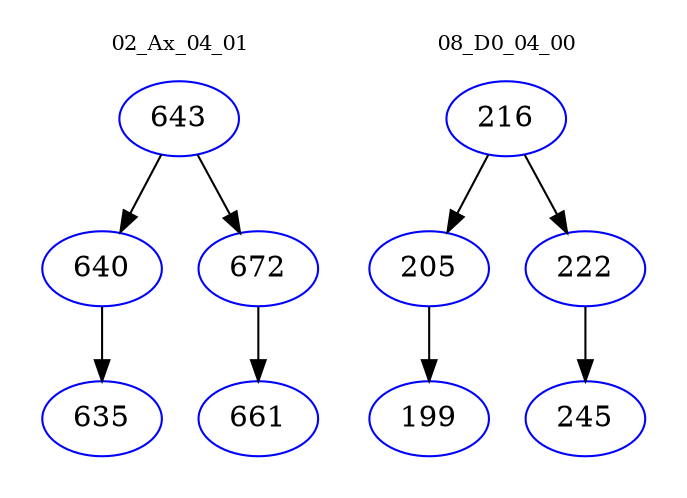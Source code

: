 digraph{
subgraph cluster_0 {
color = white
label = "02_Ax_04_01";
fontsize=10;
T0_643 [label="643", color="blue"]
T0_643 -> T0_640 [color="black"]
T0_640 [label="640", color="blue"]
T0_640 -> T0_635 [color="black"]
T0_635 [label="635", color="blue"]
T0_643 -> T0_672 [color="black"]
T0_672 [label="672", color="blue"]
T0_672 -> T0_661 [color="black"]
T0_661 [label="661", color="blue"]
}
subgraph cluster_1 {
color = white
label = "08_D0_04_00";
fontsize=10;
T1_216 [label="216", color="blue"]
T1_216 -> T1_205 [color="black"]
T1_205 [label="205", color="blue"]
T1_205 -> T1_199 [color="black"]
T1_199 [label="199", color="blue"]
T1_216 -> T1_222 [color="black"]
T1_222 [label="222", color="blue"]
T1_222 -> T1_245 [color="black"]
T1_245 [label="245", color="blue"]
}
}
